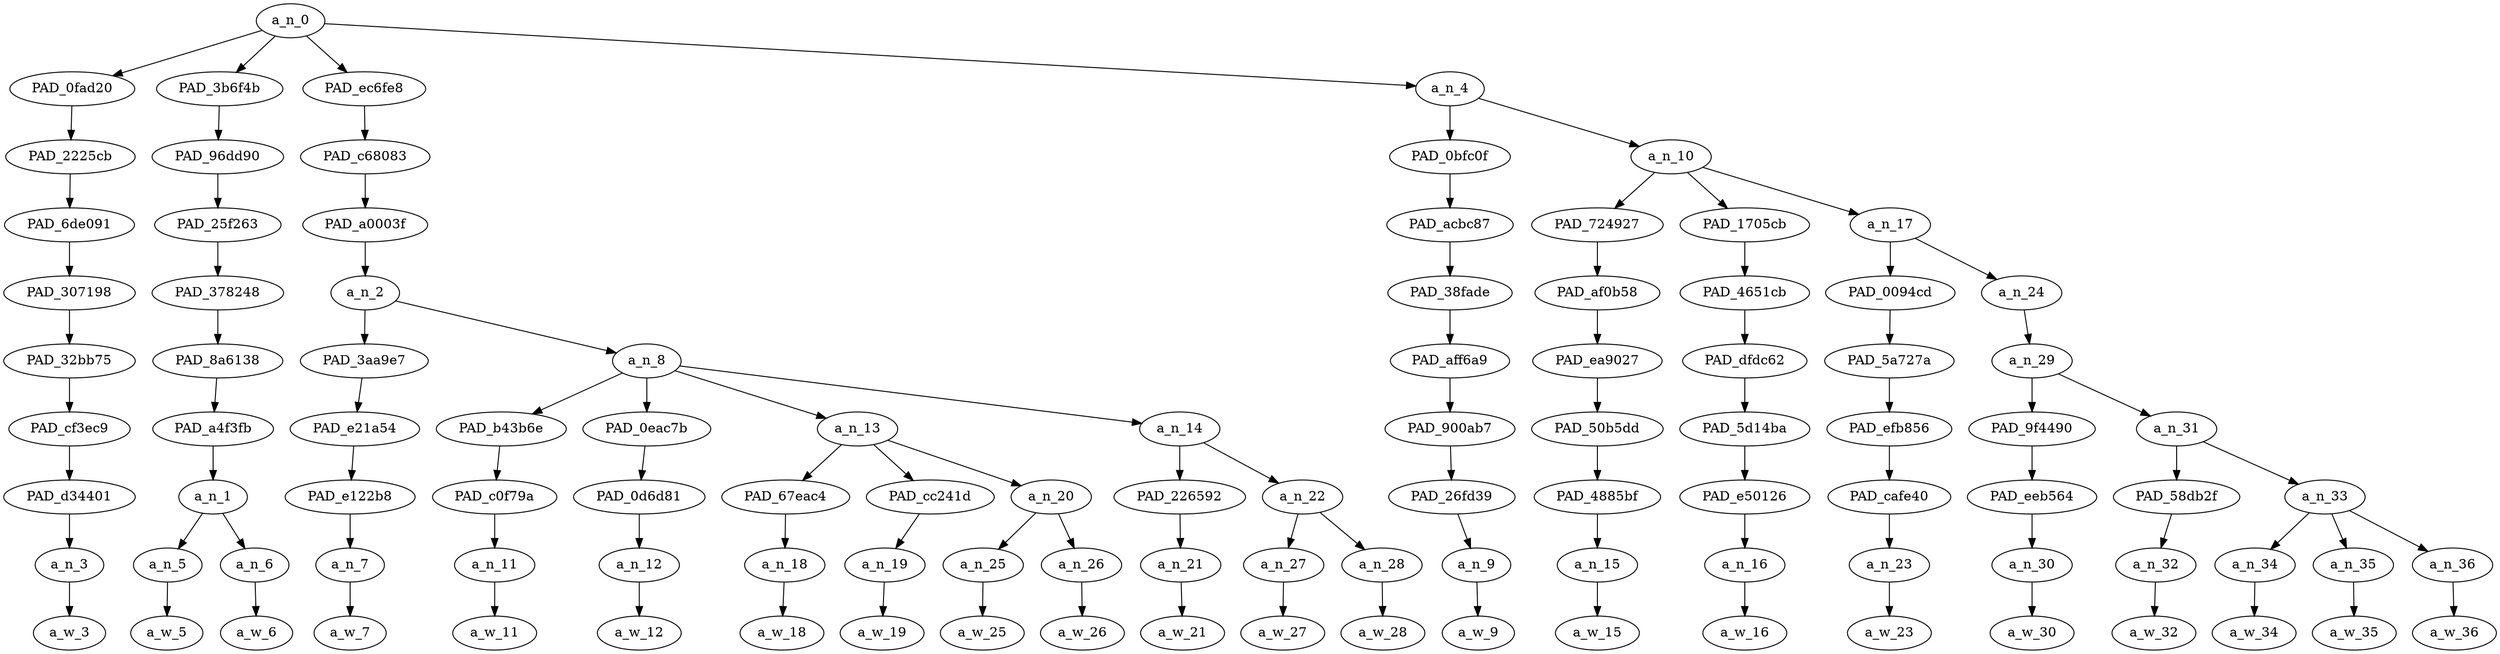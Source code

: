 strict digraph "" {
	a_n_0	[div_dir=1,
		index=0,
		level=9,
		pos="7.6328125,9!",
		text_span="[0, 1, 2, 3, 4, 5, 6, 7, 8, 9, 10, 11, 12, 13, 14, 15, 16, 17, 18, 19, 20, 21]",
		value=1.00000000];
	PAD_0fad20	[div_dir=1,
		index=2,
		level=8,
		pos="12.0,8!",
		text_span="[12]",
		value=0.03664646];
	a_n_0 -> PAD_0fad20;
	PAD_3b6f4b	[div_dir=1,
		index=0,
		level=8,
		pos="0.5,8!",
		text_span="[0, 1]",
		value=0.19586230];
	a_n_0 -> PAD_3b6f4b;
	PAD_ec6fe8	[div_dir=1,
		index=1,
		level=8,
		pos="3.8645833333333335,8!",
		text_span="[2, 3, 4, 5, 6, 7, 8, 9, 10, 11]",
		value=0.42360127];
	a_n_0 -> PAD_ec6fe8;
	a_n_4	[div_dir=1,
		index=3,
		level=8,
		pos="14.166666666666668,8!",
		text_span="[13, 14, 15, 16, 17, 18, 19, 20, 21]",
		value=0.34357280];
	a_n_0 -> a_n_4;
	PAD_2225cb	[div_dir=1,
		index=2,
		level=7,
		pos="12.0,7!",
		text_span="[12]",
		value=0.03664646];
	PAD_0fad20 -> PAD_2225cb;
	PAD_6de091	[div_dir=1,
		index=2,
		level=6,
		pos="12.0,6!",
		text_span="[12]",
		value=0.03664646];
	PAD_2225cb -> PAD_6de091;
	PAD_307198	[div_dir=1,
		index=2,
		level=5,
		pos="12.0,5!",
		text_span="[12]",
		value=0.03664646];
	PAD_6de091 -> PAD_307198;
	PAD_32bb75	[div_dir=1,
		index=3,
		level=4,
		pos="12.0,4!",
		text_span="[12]",
		value=0.03664646];
	PAD_307198 -> PAD_32bb75;
	PAD_cf3ec9	[div_dir=1,
		index=6,
		level=3,
		pos="12.0,3!",
		text_span="[12]",
		value=0.03664646];
	PAD_32bb75 -> PAD_cf3ec9;
	PAD_d34401	[div_dir=1,
		index=9,
		level=2,
		pos="12.0,2!",
		text_span="[12]",
		value=0.03664646];
	PAD_cf3ec9 -> PAD_d34401;
	a_n_3	[div_dir=1,
		index=12,
		level=1,
		pos="12.0,1!",
		text_span="[12]",
		value=0.03664646];
	PAD_d34401 -> a_n_3;
	a_w_3	[div_dir=0,
		index=12,
		level=0,
		pos="12,0!",
		text_span="[12]",
		value=but];
	a_n_3 -> a_w_3;
	PAD_96dd90	[div_dir=1,
		index=0,
		level=7,
		pos="0.5,7!",
		text_span="[0, 1]",
		value=0.19586230];
	PAD_3b6f4b -> PAD_96dd90;
	PAD_25f263	[div_dir=1,
		index=0,
		level=6,
		pos="0.5,6!",
		text_span="[0, 1]",
		value=0.19586230];
	PAD_96dd90 -> PAD_25f263;
	PAD_378248	[div_dir=1,
		index=0,
		level=5,
		pos="0.5,5!",
		text_span="[0, 1]",
		value=0.19586230];
	PAD_25f263 -> PAD_378248;
	PAD_8a6138	[div_dir=1,
		index=0,
		level=4,
		pos="0.5,4!",
		text_span="[0, 1]",
		value=0.19586230];
	PAD_378248 -> PAD_8a6138;
	PAD_a4f3fb	[div_dir=1,
		index=0,
		level=3,
		pos="0.5,3!",
		text_span="[0, 1]",
		value=0.19586230];
	PAD_8a6138 -> PAD_a4f3fb;
	a_n_1	[div_dir=1,
		index=0,
		level=2,
		pos="0.5,2!",
		text_span="[0, 1]",
		value=0.19586230];
	PAD_a4f3fb -> a_n_1;
	a_n_5	[div_dir=1,
		index=0,
		level=1,
		pos="0.0,1!",
		text_span="[0]",
		value=0.11198185];
	a_n_1 -> a_n_5;
	a_n_6	[div_dir=1,
		index=1,
		level=1,
		pos="1.0,1!",
		text_span="[1]",
		value=0.08337017];
	a_n_1 -> a_n_6;
	a_w_5	[div_dir=0,
		index=0,
		level=0,
		pos="0,0!",
		text_span="[0]",
		value="<user>"];
	a_n_5 -> a_w_5;
	a_w_6	[div_dir=0,
		index=1,
		level=0,
		pos="1,0!",
		text_span="[1]",
		value="<user>1"];
	a_n_6 -> a_w_6;
	PAD_c68083	[div_dir=1,
		index=1,
		level=7,
		pos="3.8645833333333335,7!",
		text_span="[2, 3, 4, 5, 6, 7, 8, 9, 10, 11]",
		value=0.42360127];
	PAD_ec6fe8 -> PAD_c68083;
	PAD_a0003f	[div_dir=1,
		index=1,
		level=6,
		pos="3.8645833333333335,6!",
		text_span="[2, 3, 4, 5, 6, 7, 8, 9, 10, 11]",
		value=0.42360127];
	PAD_c68083 -> PAD_a0003f;
	a_n_2	[div_dir=1,
		index=1,
		level=5,
		pos="3.8645833333333335,5!",
		text_span="[2, 3, 4, 5, 6, 7, 8, 9, 10, 11]",
		value=0.42360127];
	PAD_a0003f -> a_n_2;
	PAD_3aa9e7	[div_dir=1,
		index=1,
		level=4,
		pos="2.0,4!",
		text_span="[2]",
		value=0.05427175];
	a_n_2 -> PAD_3aa9e7;
	a_n_8	[div_dir=1,
		index=2,
		level=4,
		pos="5.729166666666667,4!",
		text_span="[3, 4, 5, 6, 7, 8, 9, 10, 11]",
		value=0.36908642];
	a_n_2 -> a_n_8;
	PAD_e21a54	[div_dir=1,
		index=1,
		level=3,
		pos="2.0,3!",
		text_span="[2]",
		value=0.05427175];
	PAD_3aa9e7 -> PAD_e21a54;
	PAD_e122b8	[div_dir=1,
		index=1,
		level=2,
		pos="2.0,2!",
		text_span="[2]",
		value=0.05427175];
	PAD_e21a54 -> PAD_e122b8;
	a_n_7	[div_dir=1,
		index=2,
		level=1,
		pos="2.0,1!",
		text_span="[2]",
		value=0.05427175];
	PAD_e122b8 -> a_n_7;
	a_w_7	[div_dir=0,
		index=2,
		level=0,
		pos="2,0!",
		text_span="[2]",
		value=i];
	a_n_7 -> a_w_7;
	PAD_b43b6e	[div_dir=1,
		index=2,
		level=3,
		pos="3.0,3!",
		text_span="[3]",
		value=0.04738805];
	a_n_8 -> PAD_b43b6e;
	PAD_0eac7b	[div_dir=1,
		index=3,
		level=3,
		pos="4.0,3!",
		text_span="[4]",
		value=0.04152874];
	a_n_8 -> PAD_0eac7b;
	a_n_13	[div_dir=-1,
		index=4,
		level=3,
		pos="6.166666666666667,3!",
		text_span="[5, 6, 7, 8]",
		value=0.17762382];
	a_n_8 -> a_n_13;
	a_n_14	[div_dir=1,
		index=5,
		level=3,
		pos="9.75,3!",
		text_span="[9, 10, 11]",
		value=0.10238437];
	a_n_8 -> a_n_14;
	PAD_c0f79a	[div_dir=1,
		index=2,
		level=2,
		pos="3.0,2!",
		text_span="[3]",
		value=0.04738805];
	PAD_b43b6e -> PAD_c0f79a;
	a_n_11	[div_dir=1,
		index=3,
		level=1,
		pos="3.0,1!",
		text_span="[3]",
		value=0.04738805];
	PAD_c0f79a -> a_n_11;
	a_w_11	[div_dir=0,
		index=3,
		level=0,
		pos="3,0!",
		text_span="[3]",
		value=am];
	a_n_11 -> a_w_11;
	PAD_0d6d81	[div_dir=1,
		index=3,
		level=2,
		pos="4.0,2!",
		text_span="[4]",
		value=0.04152874];
	PAD_0eac7b -> PAD_0d6d81;
	a_n_12	[div_dir=1,
		index=4,
		level=1,
		pos="4.0,1!",
		text_span="[4]",
		value=0.04152874];
	PAD_0d6d81 -> a_n_12;
	a_w_12	[div_dir=0,
		index=4,
		level=0,
		pos="4,0!",
		text_span="[4]",
		value=not];
	a_n_12 -> a_w_12;
	PAD_67eac4	[div_dir=-1,
		index=4,
		level=2,
		pos="5.0,2!",
		text_span="[5]",
		value=0.05928784];
	a_n_13 -> PAD_67eac4;
	PAD_cc241d	[div_dir=-1,
		index=5,
		level=2,
		pos="6.0,2!",
		text_span="[6]",
		value=0.03460708];
	a_n_13 -> PAD_cc241d;
	a_n_20	[div_dir=-1,
		index=6,
		level=2,
		pos="7.5,2!",
		text_span="[7, 8]",
		value=0.08362450];
	a_n_13 -> a_n_20;
	a_n_18	[div_dir=-1,
		index=5,
		level=1,
		pos="5.0,1!",
		text_span="[5]",
		value=0.05928784];
	PAD_67eac4 -> a_n_18;
	a_w_18	[div_dir=0,
		index=5,
		level=0,
		pos="5,0!",
		text_span="[5]",
		value=gay];
	a_n_18 -> a_w_18;
	a_n_19	[div_dir=-1,
		index=6,
		level=1,
		pos="6.0,1!",
		text_span="[6]",
		value=0.03460708];
	PAD_cc241d -> a_n_19;
	a_w_19	[div_dir=0,
		index=6,
		level=0,
		pos="6,0!",
		text_span="[6]",
		value=or];
	a_n_19 -> a_w_19;
	a_n_25	[div_dir=-1,
		index=7,
		level=1,
		pos="7.0,1!",
		text_span="[7]",
		value=0.03402103];
	a_n_20 -> a_n_25;
	a_n_26	[div_dir=1,
		index=8,
		level=1,
		pos="8.0,1!",
		text_span="[8]",
		value=0.04949538];
	a_n_20 -> a_n_26;
	a_w_25	[div_dir=0,
		index=7,
		level=0,
		pos="7,0!",
		text_span="[7]",
		value=a];
	a_n_25 -> a_w_25;
	a_w_26	[div_dir=0,
		index=8,
		level=0,
		pos="8,0!",
		text_span="[8]",
		value=sailor];
	a_n_26 -> a_w_26;
	PAD_226592	[div_dir=1,
		index=7,
		level=2,
		pos="9.0,2!",
		text_span="[9]",
		value=0.04212804];
	a_n_14 -> PAD_226592;
	a_n_22	[div_dir=1,
		index=8,
		level=2,
		pos="10.5,2!",
		text_span="[10, 11]",
		value=0.06007417];
	a_n_14 -> a_n_22;
	a_n_21	[div_dir=1,
		index=9,
		level=1,
		pos="9.0,1!",
		text_span="[9]",
		value=0.04212804];
	PAD_226592 -> a_n_21;
	a_w_21	[div_dir=0,
		index=9,
		level=0,
		pos="9,0!",
		text_span="[9]",
		value=fine];
	a_n_21 -> a_w_21;
	a_n_27	[div_dir=-1,
		index=10,
		level=1,
		pos="10.0,1!",
		text_span="[10]",
		value=0.02921847];
	a_n_22 -> a_n_27;
	a_n_28	[div_dir=1,
		index=11,
		level=1,
		pos="11.0,1!",
		text_span="[11]",
		value=0.03075712];
	a_n_22 -> a_n_28;
	a_w_27	[div_dir=0,
		index=10,
		level=0,
		pos="10,0!",
		text_span="[10]",
		value=to];
	a_n_27 -> a_w_27;
	a_w_28	[div_dir=0,
		index=11,
		level=0,
		pos="11,0!",
		text_span="[11]",
		value=that];
	a_n_28 -> a_w_28;
	PAD_0bfc0f	[div_dir=1,
		index=3,
		level=7,
		pos="13.0,7!",
		text_span="[13]",
		value=0.03122580];
	a_n_4 -> PAD_0bfc0f;
	a_n_10	[div_dir=-1,
		index=4,
		level=7,
		pos="15.333333333333334,7!",
		text_span="[14, 15, 16, 17, 18, 19, 20, 21]",
		value=0.31234676];
	a_n_4 -> a_n_10;
	PAD_acbc87	[div_dir=1,
		index=3,
		level=6,
		pos="13.0,6!",
		text_span="[13]",
		value=0.03122580];
	PAD_0bfc0f -> PAD_acbc87;
	PAD_38fade	[div_dir=1,
		index=3,
		level=5,
		pos="13.0,5!",
		text_span="[13]",
		value=0.03122580];
	PAD_acbc87 -> PAD_38fade;
	PAD_aff6a9	[div_dir=1,
		index=4,
		level=4,
		pos="13.0,4!",
		text_span="[13]",
		value=0.03122580];
	PAD_38fade -> PAD_aff6a9;
	PAD_900ab7	[div_dir=1,
		index=7,
		level=3,
		pos="13.0,3!",
		text_span="[13]",
		value=0.03122580];
	PAD_aff6a9 -> PAD_900ab7;
	PAD_26fd39	[div_dir=1,
		index=10,
		level=2,
		pos="13.0,2!",
		text_span="[13]",
		value=0.03122580];
	PAD_900ab7 -> PAD_26fd39;
	a_n_9	[div_dir=1,
		index=13,
		level=1,
		pos="13.0,1!",
		text_span="[13]",
		value=0.03122580];
	PAD_26fd39 -> a_n_9;
	a_w_9	[div_dir=0,
		index=13,
		level=0,
		pos="13,0!",
		text_span="[13]",
		value=i1];
	a_n_9 -> a_w_9;
	PAD_724927	[div_dir=-1,
		index=4,
		level=6,
		pos="14.0,6!",
		text_span="[14]",
		value=0.03026512];
	a_n_10 -> PAD_724927;
	PAD_1705cb	[div_dir=1,
		index=5,
		level=6,
		pos="15.0,6!",
		text_span="[15]",
		value=0.03282699];
	a_n_10 -> PAD_1705cb;
	a_n_17	[div_dir=-1,
		index=6,
		level=6,
		pos="17.0,6!",
		text_span="[16, 17, 18, 19, 20, 21]",
		value=0.24924938];
	a_n_10 -> a_n_17;
	PAD_af0b58	[div_dir=-1,
		index=4,
		level=5,
		pos="14.0,5!",
		text_span="[14]",
		value=0.03026512];
	PAD_724927 -> PAD_af0b58;
	PAD_ea9027	[div_dir=-1,
		index=5,
		level=4,
		pos="14.0,4!",
		text_span="[14]",
		value=0.03026512];
	PAD_af0b58 -> PAD_ea9027;
	PAD_50b5dd	[div_dir=-1,
		index=8,
		level=3,
		pos="14.0,3!",
		text_span="[14]",
		value=0.03026512];
	PAD_ea9027 -> PAD_50b5dd;
	PAD_4885bf	[div_dir=-1,
		index=11,
		level=2,
		pos="14.0,2!",
		text_span="[14]",
		value=0.03026512];
	PAD_50b5dd -> PAD_4885bf;
	a_n_15	[div_dir=-1,
		index=14,
		level=1,
		pos="14.0,1!",
		text_span="[14]",
		value=0.03026512];
	PAD_4885bf -> a_n_15;
	a_w_15	[div_dir=0,
		index=14,
		level=0,
		pos="14,0!",
		text_span="[14]",
		value=do];
	a_n_15 -> a_w_15;
	PAD_4651cb	[div_dir=1,
		index=5,
		level=5,
		pos="15.0,5!",
		text_span="[15]",
		value=0.03282699];
	PAD_1705cb -> PAD_4651cb;
	PAD_dfdc62	[div_dir=1,
		index=6,
		level=4,
		pos="15.0,4!",
		text_span="[15]",
		value=0.03282699];
	PAD_4651cb -> PAD_dfdc62;
	PAD_5d14ba	[div_dir=1,
		index=9,
		level=3,
		pos="15.0,3!",
		text_span="[15]",
		value=0.03282699];
	PAD_dfdc62 -> PAD_5d14ba;
	PAD_e50126	[div_dir=1,
		index=12,
		level=2,
		pos="15.0,2!",
		text_span="[15]",
		value=0.03282699];
	PAD_5d14ba -> PAD_e50126;
	a_n_16	[div_dir=1,
		index=15,
		level=1,
		pos="15.0,1!",
		text_span="[15]",
		value=0.03282699];
	PAD_e50126 -> a_n_16;
	a_w_16	[div_dir=0,
		index=15,
		level=0,
		pos="15,0!",
		text_span="[15]",
		value=badly];
	a_n_16 -> a_w_16;
	PAD_0094cd	[div_dir=1,
		index=6,
		level=5,
		pos="16.0,5!",
		text_span="[16]",
		value=0.03332522];
	a_n_17 -> PAD_0094cd;
	a_n_24	[div_dir=-1,
		index=7,
		level=5,
		pos="18.0,5!",
		text_span="[17, 18, 19, 20, 21]",
		value=0.21590391];
	a_n_17 -> a_n_24;
	PAD_5a727a	[div_dir=1,
		index=7,
		level=4,
		pos="16.0,4!",
		text_span="[16]",
		value=0.03332522];
	PAD_0094cd -> PAD_5a727a;
	PAD_efb856	[div_dir=1,
		index=10,
		level=3,
		pos="16.0,3!",
		text_span="[16]",
		value=0.03332522];
	PAD_5a727a -> PAD_efb856;
	PAD_cafe40	[div_dir=1,
		index=13,
		level=2,
		pos="16.0,2!",
		text_span="[16]",
		value=0.03332522];
	PAD_efb856 -> PAD_cafe40;
	a_n_23	[div_dir=1,
		index=16,
		level=1,
		pos="16.0,1!",
		text_span="[16]",
		value=0.03332522];
	PAD_cafe40 -> a_n_23;
	a_w_23	[div_dir=0,
		index=16,
		level=0,
		pos="16,0!",
		text_span="[16]",
		value=want];
	a_n_23 -> a_w_23;
	a_n_29	[div_dir=-1,
		index=8,
		level=4,
		pos="18.0,4!",
		text_span="[17, 18, 19, 20, 21]",
		value=0.21583330];
	a_n_24 -> a_n_29;
	PAD_9f4490	[div_dir=1,
		index=11,
		level=3,
		pos="17.0,3!",
		text_span="[17]",
		value=0.02766400];
	a_n_29 -> PAD_9f4490;
	a_n_31	[div_dir=-1,
		index=12,
		level=3,
		pos="19.0,3!",
		text_span="[18, 19, 20, 21]",
		value=0.18809868];
	a_n_29 -> a_n_31;
	PAD_eeb564	[div_dir=1,
		index=14,
		level=2,
		pos="17.0,2!",
		text_span="[17]",
		value=0.02766400];
	PAD_9f4490 -> PAD_eeb564;
	a_n_30	[div_dir=1,
		index=17,
		level=1,
		pos="17.0,1!",
		text_span="[17]",
		value=0.02766400];
	PAD_eeb564 -> a_n_30;
	a_w_30	[div_dir=0,
		index=17,
		level=0,
		pos="17,0!",
		text_span="[17]",
		value=to1];
	a_n_30 -> a_w_30;
	PAD_58db2f	[div_dir=1,
		index=15,
		level=2,
		pos="18.0,2!",
		text_span="[18]",
		value=0.03289033];
	a_n_31 -> PAD_58db2f;
	a_n_33	[div_dir=-1,
		index=16,
		level=2,
		pos="20.0,2!",
		text_span="[19, 20, 21]",
		value=0.15506189];
	a_n_31 -> a_n_33;
	a_n_32	[div_dir=1,
		index=18,
		level=1,
		pos="18.0,1!",
		text_span="[18]",
		value=0.03289033];
	PAD_58db2f -> a_n_32;
	a_w_32	[div_dir=0,
		index=18,
		level=0,
		pos="18,0!",
		text_span="[18]",
		value=be];
	a_n_32 -> a_w_32;
	a_n_34	[div_dir=1,
		index=19,
		level=1,
		pos="19.0,1!",
		text_span="[19]",
		value=0.04117863];
	a_n_33 -> a_n_34;
	a_n_35	[div_dir=-1,
		index=20,
		level=1,
		pos="20.0,1!",
		text_span="[20]",
		value=0.06188243];
	a_n_33 -> a_n_35;
	a_n_36	[div_dir=-1,
		index=21,
		level=1,
		pos="21.0,1!",
		text_span="[21]",
		value=0.05179309];
	a_n_33 -> a_n_36;
	a_w_34	[div_dir=0,
		index=19,
		level=0,
		pos="19,0!",
		text_span="[19]",
		value=the];
	a_n_34 -> a_w_34;
	a_w_35	[div_dir=0,
		index=20,
		level=0,
		pos="20,0!",
		text_span="[20]",
		value=ship];
	a_n_35 -> a_w_35;
	a_w_36	[div_dir=0,
		index=21,
		level=0,
		pos="21,0!",
		text_span="[21]",
		value=queer];
	a_n_36 -> a_w_36;
}
